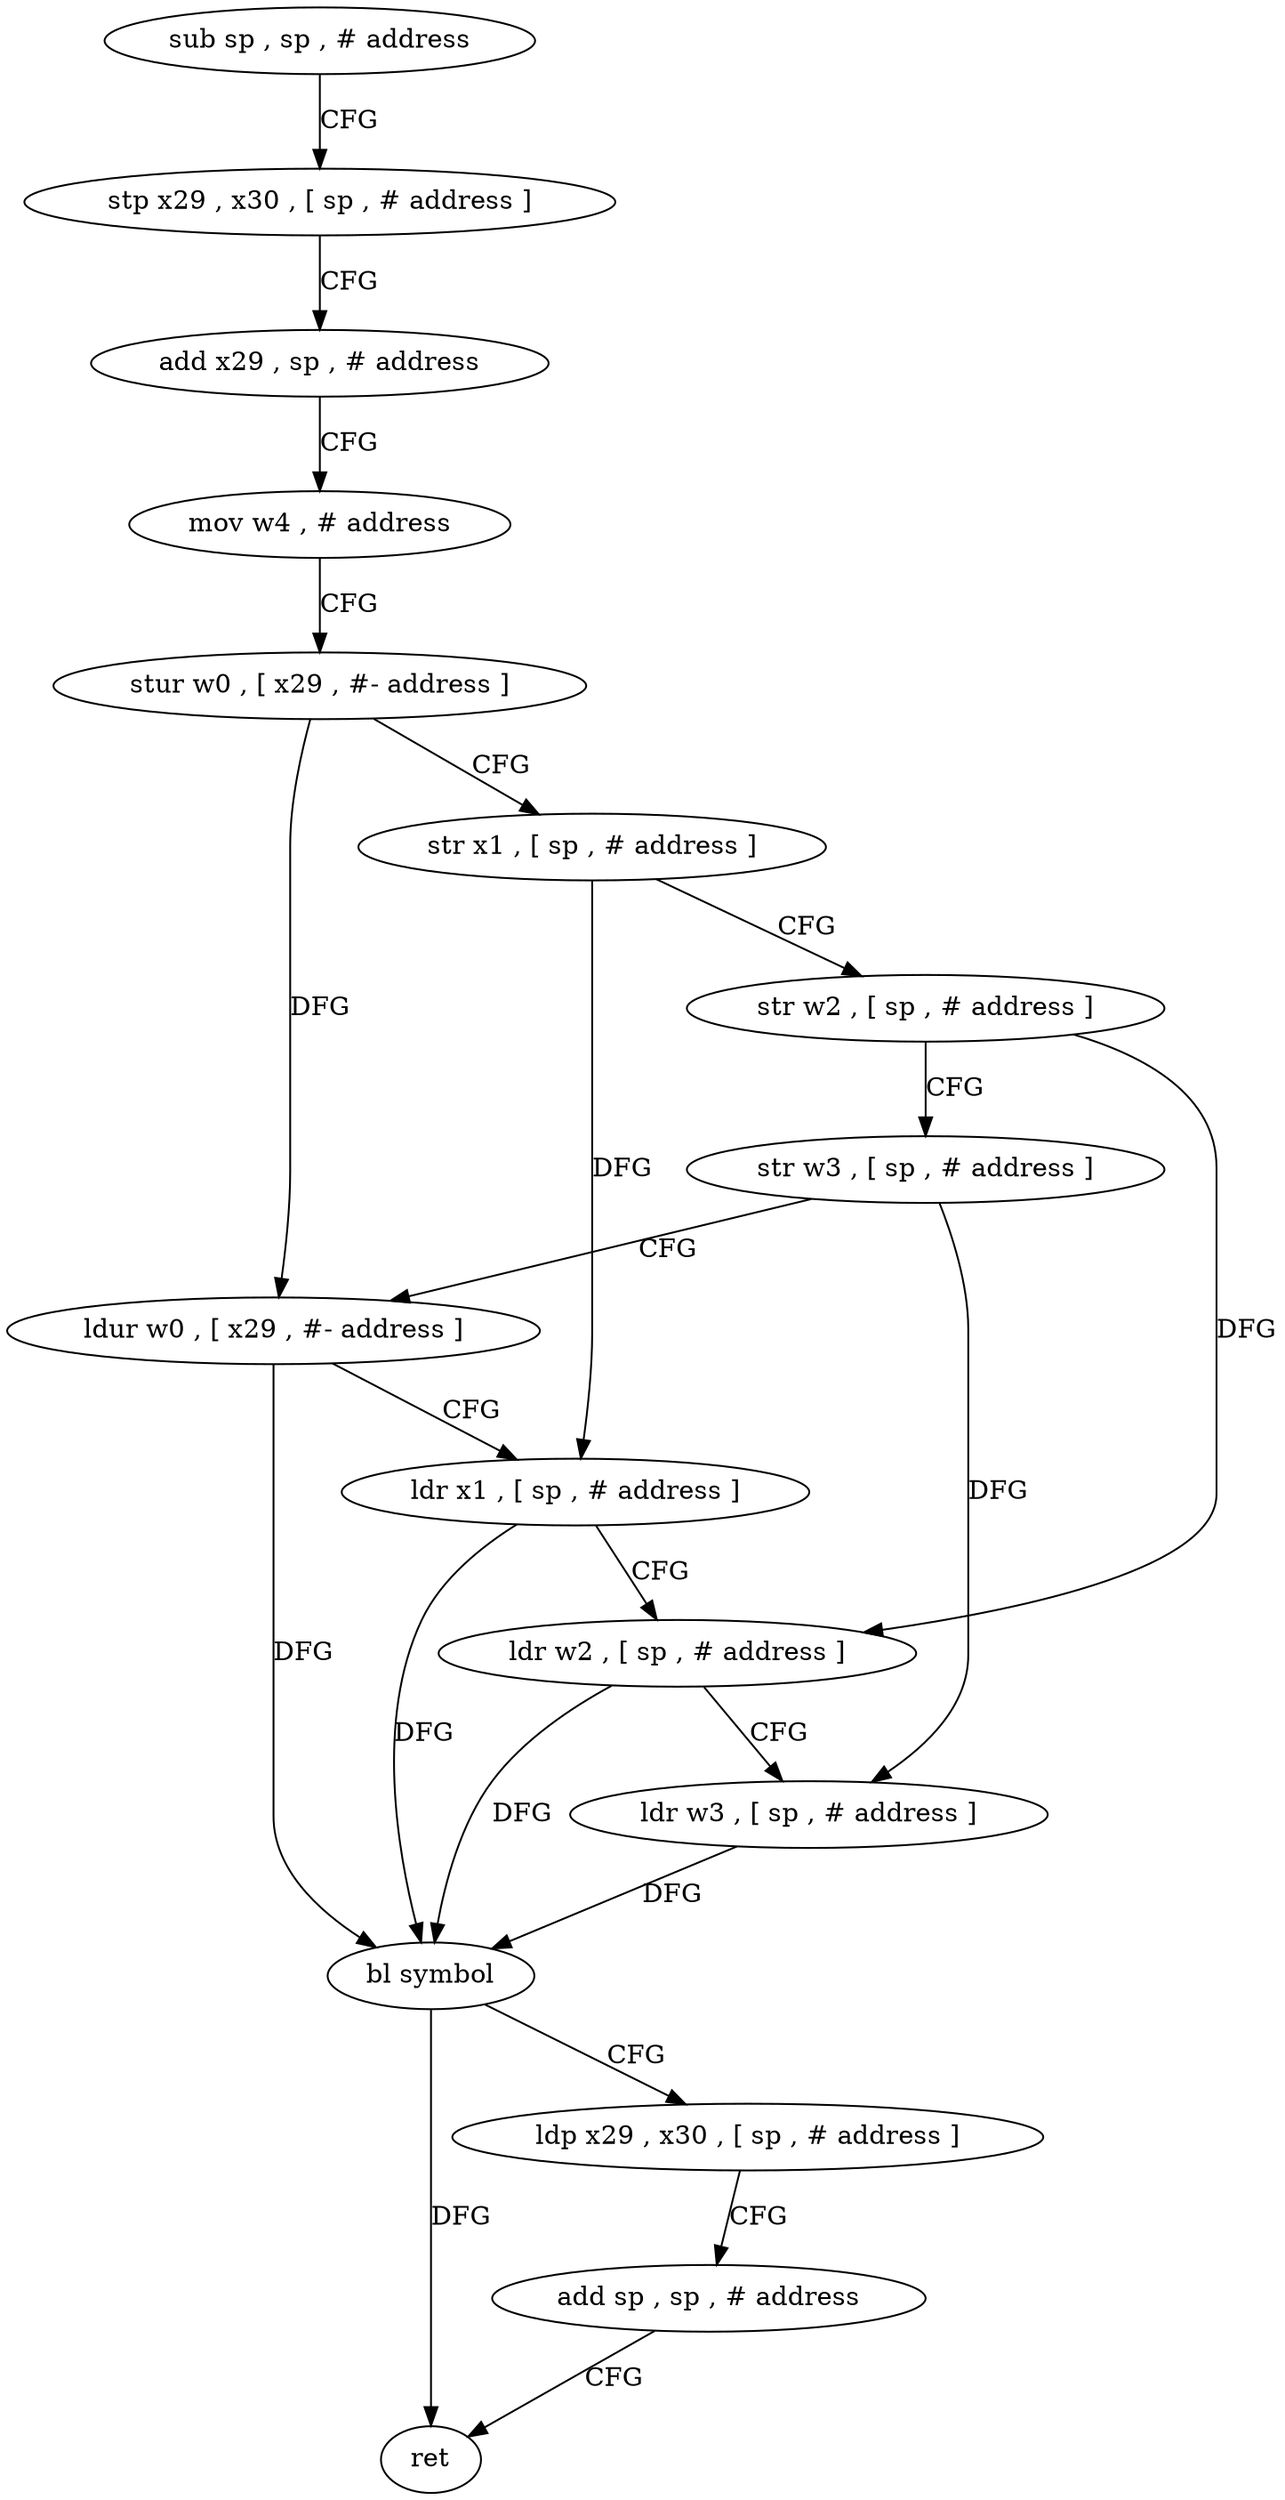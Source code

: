 digraph "func" {
"4210100" [label = "sub sp , sp , # address" ]
"4210104" [label = "stp x29 , x30 , [ sp , # address ]" ]
"4210108" [label = "add x29 , sp , # address" ]
"4210112" [label = "mov w4 , # address" ]
"4210116" [label = "stur w0 , [ x29 , #- address ]" ]
"4210120" [label = "str x1 , [ sp , # address ]" ]
"4210124" [label = "str w2 , [ sp , # address ]" ]
"4210128" [label = "str w3 , [ sp , # address ]" ]
"4210132" [label = "ldur w0 , [ x29 , #- address ]" ]
"4210136" [label = "ldr x1 , [ sp , # address ]" ]
"4210140" [label = "ldr w2 , [ sp , # address ]" ]
"4210144" [label = "ldr w3 , [ sp , # address ]" ]
"4210148" [label = "bl symbol" ]
"4210152" [label = "ldp x29 , x30 , [ sp , # address ]" ]
"4210156" [label = "add sp , sp , # address" ]
"4210160" [label = "ret" ]
"4210100" -> "4210104" [ label = "CFG" ]
"4210104" -> "4210108" [ label = "CFG" ]
"4210108" -> "4210112" [ label = "CFG" ]
"4210112" -> "4210116" [ label = "CFG" ]
"4210116" -> "4210120" [ label = "CFG" ]
"4210116" -> "4210132" [ label = "DFG" ]
"4210120" -> "4210124" [ label = "CFG" ]
"4210120" -> "4210136" [ label = "DFG" ]
"4210124" -> "4210128" [ label = "CFG" ]
"4210124" -> "4210140" [ label = "DFG" ]
"4210128" -> "4210132" [ label = "CFG" ]
"4210128" -> "4210144" [ label = "DFG" ]
"4210132" -> "4210136" [ label = "CFG" ]
"4210132" -> "4210148" [ label = "DFG" ]
"4210136" -> "4210140" [ label = "CFG" ]
"4210136" -> "4210148" [ label = "DFG" ]
"4210140" -> "4210144" [ label = "CFG" ]
"4210140" -> "4210148" [ label = "DFG" ]
"4210144" -> "4210148" [ label = "DFG" ]
"4210148" -> "4210152" [ label = "CFG" ]
"4210148" -> "4210160" [ label = "DFG" ]
"4210152" -> "4210156" [ label = "CFG" ]
"4210156" -> "4210160" [ label = "CFG" ]
}
